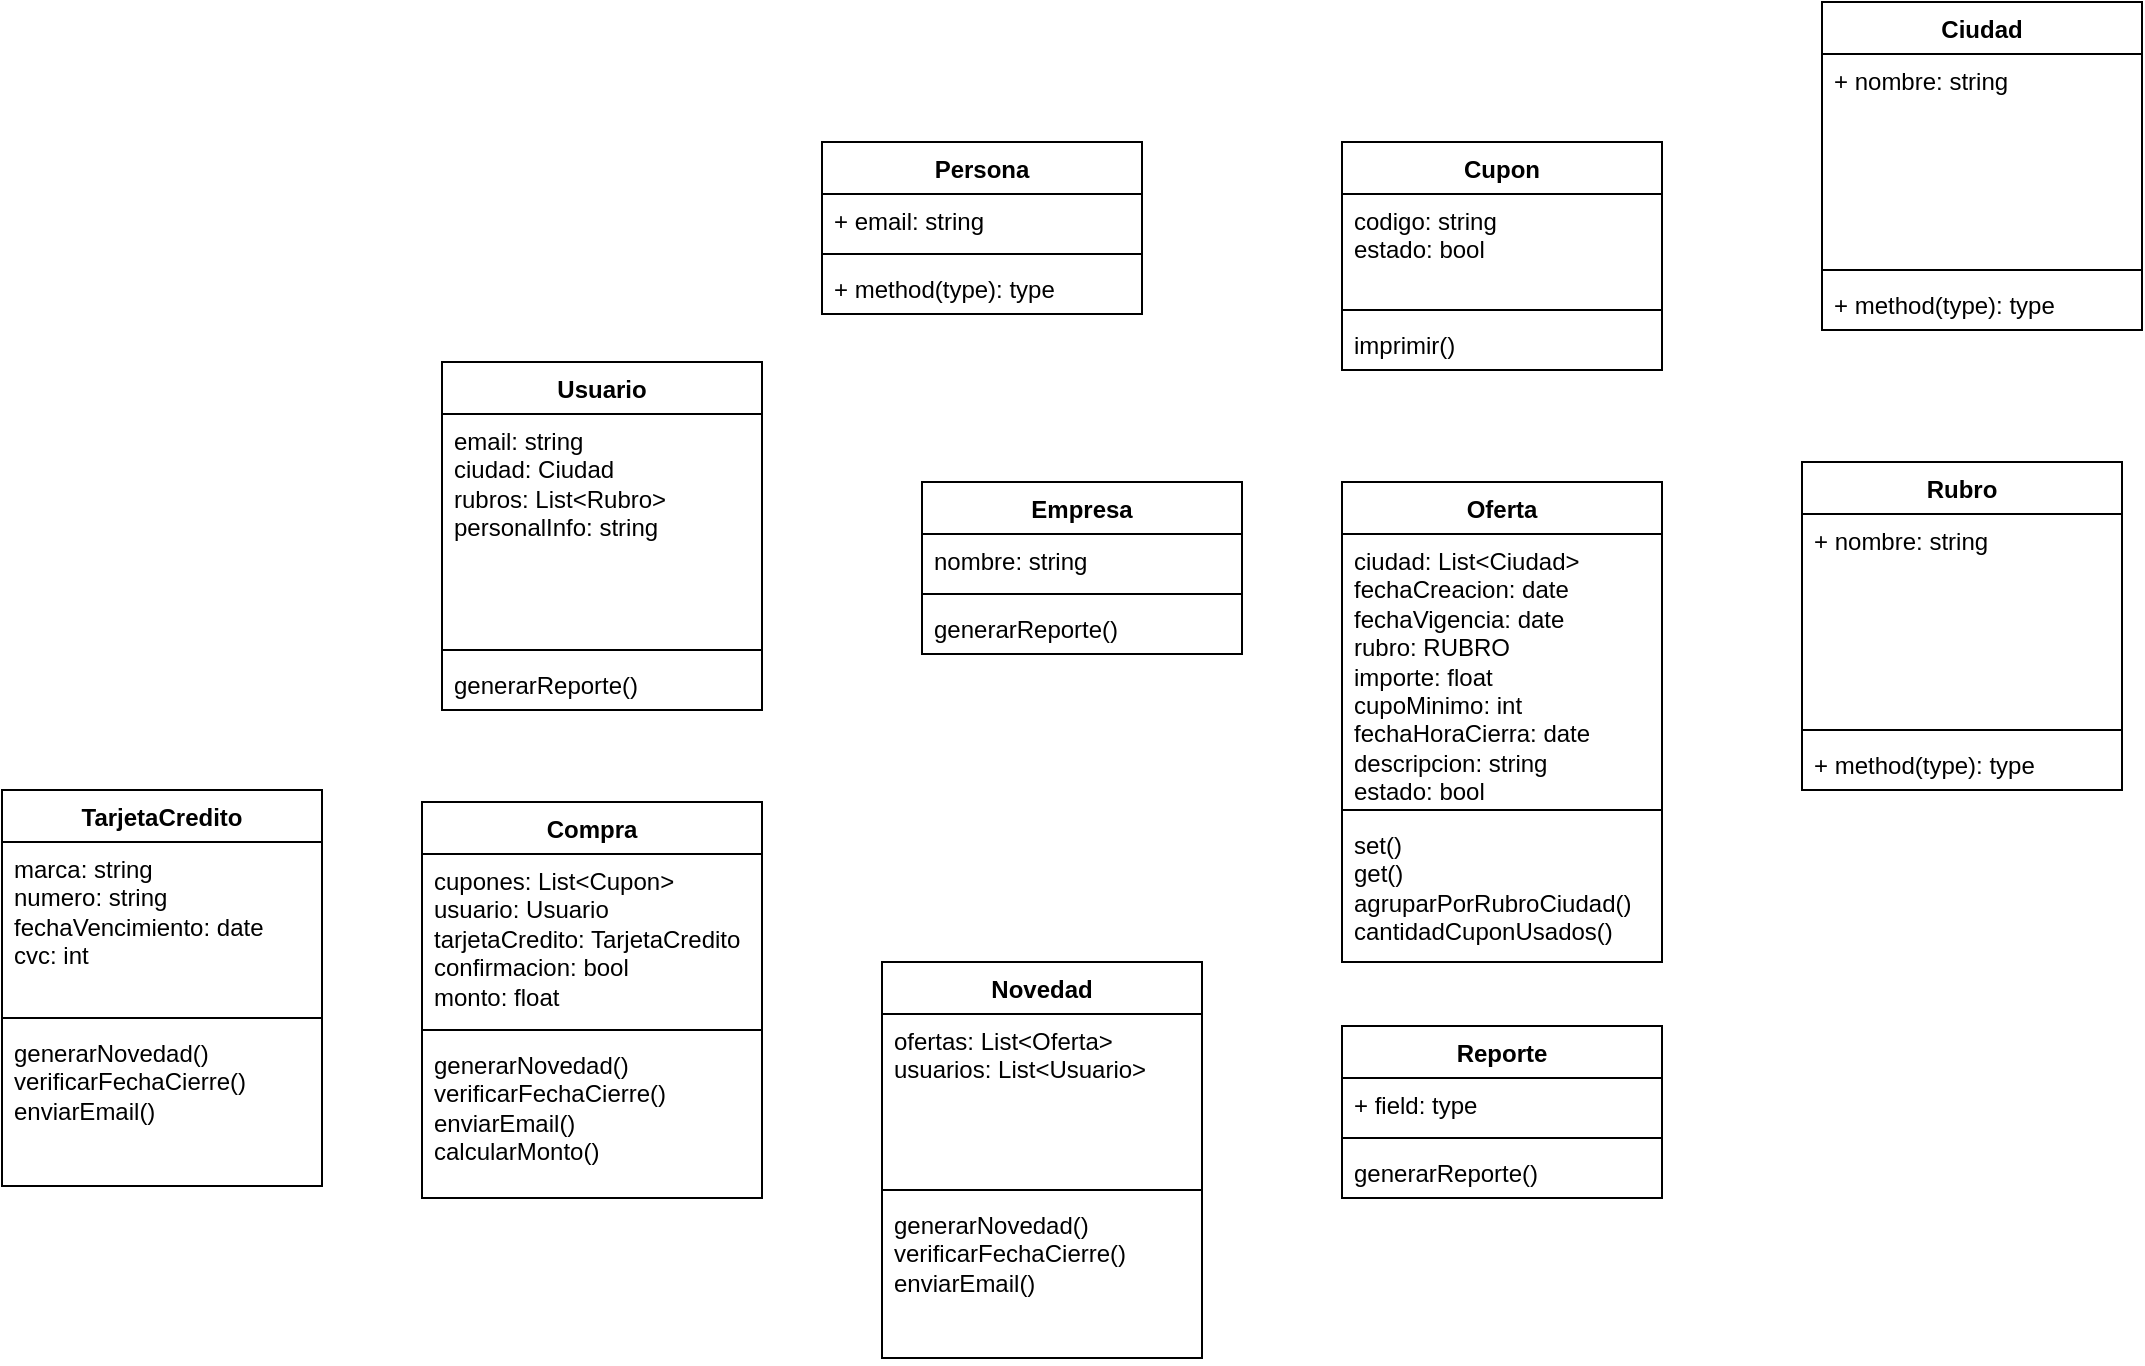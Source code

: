 <mxfile version="24.0.7" type="github">
  <diagram name="Page-1" id="EfvCCILGkoc9E1yNAzw7">
    <mxGraphModel dx="1730" dy="468" grid="1" gridSize="10" guides="1" tooltips="1" connect="1" arrows="1" fold="1" page="1" pageScale="1" pageWidth="850" pageHeight="1100" math="0" shadow="0">
      <root>
        <mxCell id="0" />
        <mxCell id="1" parent="0" />
        <mxCell id="aGA8f02b4FjEY8YXEDLG-1" value="Empresa" style="swimlane;fontStyle=1;align=center;verticalAlign=top;childLayout=stackLayout;horizontal=1;startSize=26;horizontalStack=0;resizeParent=1;resizeParentMax=0;resizeLast=0;collapsible=1;marginBottom=0;whiteSpace=wrap;html=1;" vertex="1" parent="1">
          <mxGeometry x="190" y="300" width="160" height="86" as="geometry" />
        </mxCell>
        <mxCell id="aGA8f02b4FjEY8YXEDLG-2" value="nombre: string" style="text;strokeColor=none;fillColor=none;align=left;verticalAlign=top;spacingLeft=4;spacingRight=4;overflow=hidden;rotatable=0;points=[[0,0.5],[1,0.5]];portConstraint=eastwest;whiteSpace=wrap;html=1;" vertex="1" parent="aGA8f02b4FjEY8YXEDLG-1">
          <mxGeometry y="26" width="160" height="26" as="geometry" />
        </mxCell>
        <mxCell id="aGA8f02b4FjEY8YXEDLG-3" value="" style="line;strokeWidth=1;fillColor=none;align=left;verticalAlign=middle;spacingTop=-1;spacingLeft=3;spacingRight=3;rotatable=0;labelPosition=right;points=[];portConstraint=eastwest;strokeColor=inherit;" vertex="1" parent="aGA8f02b4FjEY8YXEDLG-1">
          <mxGeometry y="52" width="160" height="8" as="geometry" />
        </mxCell>
        <mxCell id="aGA8f02b4FjEY8YXEDLG-4" value="generarReporte()" style="text;strokeColor=none;fillColor=none;align=left;verticalAlign=top;spacingLeft=4;spacingRight=4;overflow=hidden;rotatable=0;points=[[0,0.5],[1,0.5]];portConstraint=eastwest;whiteSpace=wrap;html=1;" vertex="1" parent="aGA8f02b4FjEY8YXEDLG-1">
          <mxGeometry y="60" width="160" height="26" as="geometry" />
        </mxCell>
        <mxCell id="aGA8f02b4FjEY8YXEDLG-5" value="Cupon" style="swimlane;fontStyle=1;align=center;verticalAlign=top;childLayout=stackLayout;horizontal=1;startSize=26;horizontalStack=0;resizeParent=1;resizeParentMax=0;resizeLast=0;collapsible=1;marginBottom=0;whiteSpace=wrap;html=1;" vertex="1" parent="1">
          <mxGeometry x="400" y="130" width="160" height="114" as="geometry" />
        </mxCell>
        <mxCell id="aGA8f02b4FjEY8YXEDLG-6" value="codigo: string&lt;div&gt;estado: bool&lt;/div&gt;" style="text;strokeColor=none;fillColor=none;align=left;verticalAlign=top;spacingLeft=4;spacingRight=4;overflow=hidden;rotatable=0;points=[[0,0.5],[1,0.5]];portConstraint=eastwest;whiteSpace=wrap;html=1;" vertex="1" parent="aGA8f02b4FjEY8YXEDLG-5">
          <mxGeometry y="26" width="160" height="54" as="geometry" />
        </mxCell>
        <mxCell id="aGA8f02b4FjEY8YXEDLG-7" value="" style="line;strokeWidth=1;fillColor=none;align=left;verticalAlign=middle;spacingTop=-1;spacingLeft=3;spacingRight=3;rotatable=0;labelPosition=right;points=[];portConstraint=eastwest;strokeColor=inherit;" vertex="1" parent="aGA8f02b4FjEY8YXEDLG-5">
          <mxGeometry y="80" width="160" height="8" as="geometry" />
        </mxCell>
        <mxCell id="aGA8f02b4FjEY8YXEDLG-8" value="imprimir()" style="text;strokeColor=none;fillColor=none;align=left;verticalAlign=top;spacingLeft=4;spacingRight=4;overflow=hidden;rotatable=0;points=[[0,0.5],[1,0.5]];portConstraint=eastwest;whiteSpace=wrap;html=1;" vertex="1" parent="aGA8f02b4FjEY8YXEDLG-5">
          <mxGeometry y="88" width="160" height="26" as="geometry" />
        </mxCell>
        <mxCell id="aGA8f02b4FjEY8YXEDLG-9" value="Persona" style="swimlane;fontStyle=1;align=center;verticalAlign=top;childLayout=stackLayout;horizontal=1;startSize=26;horizontalStack=0;resizeParent=1;resizeParentMax=0;resizeLast=0;collapsible=1;marginBottom=0;whiteSpace=wrap;html=1;" vertex="1" parent="1">
          <mxGeometry x="140" y="130" width="160" height="86" as="geometry" />
        </mxCell>
        <mxCell id="aGA8f02b4FjEY8YXEDLG-10" value="+ email: string" style="text;strokeColor=none;fillColor=none;align=left;verticalAlign=top;spacingLeft=4;spacingRight=4;overflow=hidden;rotatable=0;points=[[0,0.5],[1,0.5]];portConstraint=eastwest;whiteSpace=wrap;html=1;" vertex="1" parent="aGA8f02b4FjEY8YXEDLG-9">
          <mxGeometry y="26" width="160" height="26" as="geometry" />
        </mxCell>
        <mxCell id="aGA8f02b4FjEY8YXEDLG-11" value="" style="line;strokeWidth=1;fillColor=none;align=left;verticalAlign=middle;spacingTop=-1;spacingLeft=3;spacingRight=3;rotatable=0;labelPosition=right;points=[];portConstraint=eastwest;strokeColor=inherit;" vertex="1" parent="aGA8f02b4FjEY8YXEDLG-9">
          <mxGeometry y="52" width="160" height="8" as="geometry" />
        </mxCell>
        <mxCell id="aGA8f02b4FjEY8YXEDLG-12" value="+ method(type): type" style="text;strokeColor=none;fillColor=none;align=left;verticalAlign=top;spacingLeft=4;spacingRight=4;overflow=hidden;rotatable=0;points=[[0,0.5],[1,0.5]];portConstraint=eastwest;whiteSpace=wrap;html=1;" vertex="1" parent="aGA8f02b4FjEY8YXEDLG-9">
          <mxGeometry y="60" width="160" height="26" as="geometry" />
        </mxCell>
        <mxCell id="aGA8f02b4FjEY8YXEDLG-13" value="Oferta" style="swimlane;fontStyle=1;align=center;verticalAlign=top;childLayout=stackLayout;horizontal=1;startSize=26;horizontalStack=0;resizeParent=1;resizeParentMax=0;resizeLast=0;collapsible=1;marginBottom=0;whiteSpace=wrap;html=1;" vertex="1" parent="1">
          <mxGeometry x="400" y="300" width="160" height="240" as="geometry" />
        </mxCell>
        <mxCell id="aGA8f02b4FjEY8YXEDLG-14" value="ciudad: List&amp;lt;Ciudad&amp;gt;&lt;div&gt;fechaCreacion: date&lt;/div&gt;&lt;div&gt;fechaVigencia: date&lt;/div&gt;&lt;div&gt;rubro: RUBRO&lt;/div&gt;&lt;div&gt;importe: float&lt;/div&gt;&lt;div&gt;cupoMinimo: int&lt;/div&gt;&lt;div&gt;fechaHoraCierra: date&lt;/div&gt;&lt;div&gt;descripcion: string&lt;/div&gt;&lt;div&gt;estado: bool&lt;/div&gt;&lt;div&gt;&lt;br&gt;&lt;/div&gt;&lt;div&gt;&lt;br&gt;&lt;div&gt;&lt;br&gt;&lt;/div&gt;&lt;/div&gt;" style="text;strokeColor=none;fillColor=none;align=left;verticalAlign=top;spacingLeft=4;spacingRight=4;overflow=hidden;rotatable=0;points=[[0,0.5],[1,0.5]];portConstraint=eastwest;whiteSpace=wrap;html=1;" vertex="1" parent="aGA8f02b4FjEY8YXEDLG-13">
          <mxGeometry y="26" width="160" height="134" as="geometry" />
        </mxCell>
        <mxCell id="aGA8f02b4FjEY8YXEDLG-15" value="" style="line;strokeWidth=1;fillColor=none;align=left;verticalAlign=middle;spacingTop=-1;spacingLeft=3;spacingRight=3;rotatable=0;labelPosition=right;points=[];portConstraint=eastwest;strokeColor=inherit;" vertex="1" parent="aGA8f02b4FjEY8YXEDLG-13">
          <mxGeometry y="160" width="160" height="8" as="geometry" />
        </mxCell>
        <mxCell id="aGA8f02b4FjEY8YXEDLG-16" value="set()&lt;br&gt;get()&lt;div&gt;agruparPorRubroCiudad()&lt;/div&gt;&lt;div&gt;cantidadCuponUsados()&lt;/div&gt;" style="text;strokeColor=none;fillColor=none;align=left;verticalAlign=top;spacingLeft=4;spacingRight=4;overflow=hidden;rotatable=0;points=[[0,0.5],[1,0.5]];portConstraint=eastwest;whiteSpace=wrap;html=1;" vertex="1" parent="aGA8f02b4FjEY8YXEDLG-13">
          <mxGeometry y="168" width="160" height="72" as="geometry" />
        </mxCell>
        <mxCell id="aGA8f02b4FjEY8YXEDLG-17" value="Ciudad" style="swimlane;fontStyle=1;align=center;verticalAlign=top;childLayout=stackLayout;horizontal=1;startSize=26;horizontalStack=0;resizeParent=1;resizeParentMax=0;resizeLast=0;collapsible=1;marginBottom=0;whiteSpace=wrap;html=1;" vertex="1" parent="1">
          <mxGeometry x="640" y="60" width="160" height="164" as="geometry" />
        </mxCell>
        <mxCell id="aGA8f02b4FjEY8YXEDLG-18" value="+ nombre: string&lt;div&gt;&lt;br&gt;&lt;/div&gt;" style="text;strokeColor=none;fillColor=none;align=left;verticalAlign=top;spacingLeft=4;spacingRight=4;overflow=hidden;rotatable=0;points=[[0,0.5],[1,0.5]];portConstraint=eastwest;whiteSpace=wrap;html=1;" vertex="1" parent="aGA8f02b4FjEY8YXEDLG-17">
          <mxGeometry y="26" width="160" height="104" as="geometry" />
        </mxCell>
        <mxCell id="aGA8f02b4FjEY8YXEDLG-19" value="" style="line;strokeWidth=1;fillColor=none;align=left;verticalAlign=middle;spacingTop=-1;spacingLeft=3;spacingRight=3;rotatable=0;labelPosition=right;points=[];portConstraint=eastwest;strokeColor=inherit;" vertex="1" parent="aGA8f02b4FjEY8YXEDLG-17">
          <mxGeometry y="130" width="160" height="8" as="geometry" />
        </mxCell>
        <mxCell id="aGA8f02b4FjEY8YXEDLG-20" value="+ method(type): type" style="text;strokeColor=none;fillColor=none;align=left;verticalAlign=top;spacingLeft=4;spacingRight=4;overflow=hidden;rotatable=0;points=[[0,0.5],[1,0.5]];portConstraint=eastwest;whiteSpace=wrap;html=1;" vertex="1" parent="aGA8f02b4FjEY8YXEDLG-17">
          <mxGeometry y="138" width="160" height="26" as="geometry" />
        </mxCell>
        <mxCell id="aGA8f02b4FjEY8YXEDLG-22" value="Usuario" style="swimlane;fontStyle=1;align=center;verticalAlign=top;childLayout=stackLayout;horizontal=1;startSize=26;horizontalStack=0;resizeParent=1;resizeParentMax=0;resizeLast=0;collapsible=1;marginBottom=0;whiteSpace=wrap;html=1;" vertex="1" parent="1">
          <mxGeometry x="-50" y="240" width="160" height="174" as="geometry" />
        </mxCell>
        <mxCell id="aGA8f02b4FjEY8YXEDLG-23" value="email: string&lt;div&gt;ciudad: Ciudad&lt;/div&gt;&lt;div&gt;rubros: List&amp;lt;Rubro&amp;gt;&lt;/div&gt;&lt;div&gt;personalInfo: string&lt;/div&gt;" style="text;strokeColor=none;fillColor=none;align=left;verticalAlign=top;spacingLeft=4;spacingRight=4;overflow=hidden;rotatable=0;points=[[0,0.5],[1,0.5]];portConstraint=eastwest;whiteSpace=wrap;html=1;" vertex="1" parent="aGA8f02b4FjEY8YXEDLG-22">
          <mxGeometry y="26" width="160" height="114" as="geometry" />
        </mxCell>
        <mxCell id="aGA8f02b4FjEY8YXEDLG-24" value="" style="line;strokeWidth=1;fillColor=none;align=left;verticalAlign=middle;spacingTop=-1;spacingLeft=3;spacingRight=3;rotatable=0;labelPosition=right;points=[];portConstraint=eastwest;strokeColor=inherit;" vertex="1" parent="aGA8f02b4FjEY8YXEDLG-22">
          <mxGeometry y="140" width="160" height="8" as="geometry" />
        </mxCell>
        <mxCell id="aGA8f02b4FjEY8YXEDLG-25" value="generarReporte()" style="text;strokeColor=none;fillColor=none;align=left;verticalAlign=top;spacingLeft=4;spacingRight=4;overflow=hidden;rotatable=0;points=[[0,0.5],[1,0.5]];portConstraint=eastwest;whiteSpace=wrap;html=1;" vertex="1" parent="aGA8f02b4FjEY8YXEDLG-22">
          <mxGeometry y="148" width="160" height="26" as="geometry" />
        </mxCell>
        <mxCell id="aGA8f02b4FjEY8YXEDLG-26" value="Rubro" style="swimlane;fontStyle=1;align=center;verticalAlign=top;childLayout=stackLayout;horizontal=1;startSize=26;horizontalStack=0;resizeParent=1;resizeParentMax=0;resizeLast=0;collapsible=1;marginBottom=0;whiteSpace=wrap;html=1;" vertex="1" parent="1">
          <mxGeometry x="630" y="290" width="160" height="164" as="geometry" />
        </mxCell>
        <mxCell id="aGA8f02b4FjEY8YXEDLG-27" value="+ nombre: string&lt;div&gt;&lt;br&gt;&lt;/div&gt;" style="text;strokeColor=none;fillColor=none;align=left;verticalAlign=top;spacingLeft=4;spacingRight=4;overflow=hidden;rotatable=0;points=[[0,0.5],[1,0.5]];portConstraint=eastwest;whiteSpace=wrap;html=1;" vertex="1" parent="aGA8f02b4FjEY8YXEDLG-26">
          <mxGeometry y="26" width="160" height="104" as="geometry" />
        </mxCell>
        <mxCell id="aGA8f02b4FjEY8YXEDLG-28" value="" style="line;strokeWidth=1;fillColor=none;align=left;verticalAlign=middle;spacingTop=-1;spacingLeft=3;spacingRight=3;rotatable=0;labelPosition=right;points=[];portConstraint=eastwest;strokeColor=inherit;" vertex="1" parent="aGA8f02b4FjEY8YXEDLG-26">
          <mxGeometry y="130" width="160" height="8" as="geometry" />
        </mxCell>
        <mxCell id="aGA8f02b4FjEY8YXEDLG-29" value="+ method(type): type" style="text;strokeColor=none;fillColor=none;align=left;verticalAlign=top;spacingLeft=4;spacingRight=4;overflow=hidden;rotatable=0;points=[[0,0.5],[1,0.5]];portConstraint=eastwest;whiteSpace=wrap;html=1;" vertex="1" parent="aGA8f02b4FjEY8YXEDLG-26">
          <mxGeometry y="138" width="160" height="26" as="geometry" />
        </mxCell>
        <mxCell id="aGA8f02b4FjEY8YXEDLG-34" value="Novedad" style="swimlane;fontStyle=1;align=center;verticalAlign=top;childLayout=stackLayout;horizontal=1;startSize=26;horizontalStack=0;resizeParent=1;resizeParentMax=0;resizeLast=0;collapsible=1;marginBottom=0;whiteSpace=wrap;html=1;" vertex="1" parent="1">
          <mxGeometry x="170" y="540" width="160" height="198" as="geometry" />
        </mxCell>
        <mxCell id="aGA8f02b4FjEY8YXEDLG-35" value="ofertas: List&amp;lt;Oferta&amp;gt;&lt;div&gt;usuarios: List&amp;lt;Usuario&amp;gt;&lt;/div&gt;" style="text;strokeColor=none;fillColor=none;align=left;verticalAlign=top;spacingLeft=4;spacingRight=4;overflow=hidden;rotatable=0;points=[[0,0.5],[1,0.5]];portConstraint=eastwest;whiteSpace=wrap;html=1;" vertex="1" parent="aGA8f02b4FjEY8YXEDLG-34">
          <mxGeometry y="26" width="160" height="84" as="geometry" />
        </mxCell>
        <mxCell id="aGA8f02b4FjEY8YXEDLG-36" value="" style="line;strokeWidth=1;fillColor=none;align=left;verticalAlign=middle;spacingTop=-1;spacingLeft=3;spacingRight=3;rotatable=0;labelPosition=right;points=[];portConstraint=eastwest;strokeColor=inherit;" vertex="1" parent="aGA8f02b4FjEY8YXEDLG-34">
          <mxGeometry y="110" width="160" height="8" as="geometry" />
        </mxCell>
        <mxCell id="aGA8f02b4FjEY8YXEDLG-37" value="generarNovedad()&lt;div&gt;verificarFechaCierre()&lt;/div&gt;&lt;div&gt;enviarEmail()&lt;/div&gt;" style="text;strokeColor=none;fillColor=none;align=left;verticalAlign=top;spacingLeft=4;spacingRight=4;overflow=hidden;rotatable=0;points=[[0,0.5],[1,0.5]];portConstraint=eastwest;whiteSpace=wrap;html=1;" vertex="1" parent="aGA8f02b4FjEY8YXEDLG-34">
          <mxGeometry y="118" width="160" height="80" as="geometry" />
        </mxCell>
        <mxCell id="aGA8f02b4FjEY8YXEDLG-38" value="Compra" style="swimlane;fontStyle=1;align=center;verticalAlign=top;childLayout=stackLayout;horizontal=1;startSize=26;horizontalStack=0;resizeParent=1;resizeParentMax=0;resizeLast=0;collapsible=1;marginBottom=0;whiteSpace=wrap;html=1;" vertex="1" parent="1">
          <mxGeometry x="-60" y="460" width="170" height="198" as="geometry" />
        </mxCell>
        <mxCell id="aGA8f02b4FjEY8YXEDLG-39" value="cupones: List&amp;lt;Cupon&amp;gt;&lt;div&gt;usuario: Usuario&lt;/div&gt;&lt;div&gt;tarjetaCredito: TarjetaCredito&lt;/div&gt;&lt;div&gt;confirmacion: bool&lt;/div&gt;&lt;div&gt;monto: float&lt;/div&gt;" style="text;strokeColor=none;fillColor=none;align=left;verticalAlign=top;spacingLeft=4;spacingRight=4;overflow=hidden;rotatable=0;points=[[0,0.5],[1,0.5]];portConstraint=eastwest;whiteSpace=wrap;html=1;" vertex="1" parent="aGA8f02b4FjEY8YXEDLG-38">
          <mxGeometry y="26" width="170" height="84" as="geometry" />
        </mxCell>
        <mxCell id="aGA8f02b4FjEY8YXEDLG-40" value="" style="line;strokeWidth=1;fillColor=none;align=left;verticalAlign=middle;spacingTop=-1;spacingLeft=3;spacingRight=3;rotatable=0;labelPosition=right;points=[];portConstraint=eastwest;strokeColor=inherit;" vertex="1" parent="aGA8f02b4FjEY8YXEDLG-38">
          <mxGeometry y="110" width="170" height="8" as="geometry" />
        </mxCell>
        <mxCell id="aGA8f02b4FjEY8YXEDLG-41" value="generarNovedad()&lt;div&gt;verificarFechaCierre()&lt;/div&gt;&lt;div&gt;enviarEmail()&lt;/div&gt;&lt;div&gt;calcularMonto()&lt;/div&gt;" style="text;strokeColor=none;fillColor=none;align=left;verticalAlign=top;spacingLeft=4;spacingRight=4;overflow=hidden;rotatable=0;points=[[0,0.5],[1,0.5]];portConstraint=eastwest;whiteSpace=wrap;html=1;" vertex="1" parent="aGA8f02b4FjEY8YXEDLG-38">
          <mxGeometry y="118" width="170" height="80" as="geometry" />
        </mxCell>
        <mxCell id="aGA8f02b4FjEY8YXEDLG-42" value="TarjetaCredito" style="swimlane;fontStyle=1;align=center;verticalAlign=top;childLayout=stackLayout;horizontal=1;startSize=26;horizontalStack=0;resizeParent=1;resizeParentMax=0;resizeLast=0;collapsible=1;marginBottom=0;whiteSpace=wrap;html=1;" vertex="1" parent="1">
          <mxGeometry x="-270" y="454" width="160" height="198" as="geometry" />
        </mxCell>
        <mxCell id="aGA8f02b4FjEY8YXEDLG-43" value="marca: string&lt;div&gt;numero: string&lt;/div&gt;&lt;div&gt;fechaVencimiento: date&lt;/div&gt;&lt;div&gt;cvc: int&lt;/div&gt;" style="text;strokeColor=none;fillColor=none;align=left;verticalAlign=top;spacingLeft=4;spacingRight=4;overflow=hidden;rotatable=0;points=[[0,0.5],[1,0.5]];portConstraint=eastwest;whiteSpace=wrap;html=1;" vertex="1" parent="aGA8f02b4FjEY8YXEDLG-42">
          <mxGeometry y="26" width="160" height="84" as="geometry" />
        </mxCell>
        <mxCell id="aGA8f02b4FjEY8YXEDLG-44" value="" style="line;strokeWidth=1;fillColor=none;align=left;verticalAlign=middle;spacingTop=-1;spacingLeft=3;spacingRight=3;rotatable=0;labelPosition=right;points=[];portConstraint=eastwest;strokeColor=inherit;" vertex="1" parent="aGA8f02b4FjEY8YXEDLG-42">
          <mxGeometry y="110" width="160" height="8" as="geometry" />
        </mxCell>
        <mxCell id="aGA8f02b4FjEY8YXEDLG-45" value="generarNovedad()&lt;div&gt;verificarFechaCierre()&lt;/div&gt;&lt;div&gt;enviarEmail()&lt;/div&gt;" style="text;strokeColor=none;fillColor=none;align=left;verticalAlign=top;spacingLeft=4;spacingRight=4;overflow=hidden;rotatable=0;points=[[0,0.5],[1,0.5]];portConstraint=eastwest;whiteSpace=wrap;html=1;" vertex="1" parent="aGA8f02b4FjEY8YXEDLG-42">
          <mxGeometry y="118" width="160" height="80" as="geometry" />
        </mxCell>
        <mxCell id="aGA8f02b4FjEY8YXEDLG-46" value="Reporte" style="swimlane;fontStyle=1;align=center;verticalAlign=top;childLayout=stackLayout;horizontal=1;startSize=26;horizontalStack=0;resizeParent=1;resizeParentMax=0;resizeLast=0;collapsible=1;marginBottom=0;whiteSpace=wrap;html=1;" vertex="1" parent="1">
          <mxGeometry x="400" y="572" width="160" height="86" as="geometry" />
        </mxCell>
        <mxCell id="aGA8f02b4FjEY8YXEDLG-47" value="+ field: type" style="text;strokeColor=none;fillColor=none;align=left;verticalAlign=top;spacingLeft=4;spacingRight=4;overflow=hidden;rotatable=0;points=[[0,0.5],[1,0.5]];portConstraint=eastwest;whiteSpace=wrap;html=1;" vertex="1" parent="aGA8f02b4FjEY8YXEDLG-46">
          <mxGeometry y="26" width="160" height="26" as="geometry" />
        </mxCell>
        <mxCell id="aGA8f02b4FjEY8YXEDLG-48" value="" style="line;strokeWidth=1;fillColor=none;align=left;verticalAlign=middle;spacingTop=-1;spacingLeft=3;spacingRight=3;rotatable=0;labelPosition=right;points=[];portConstraint=eastwest;strokeColor=inherit;" vertex="1" parent="aGA8f02b4FjEY8YXEDLG-46">
          <mxGeometry y="52" width="160" height="8" as="geometry" />
        </mxCell>
        <mxCell id="aGA8f02b4FjEY8YXEDLG-49" value="generarReporte()" style="text;strokeColor=none;fillColor=none;align=left;verticalAlign=top;spacingLeft=4;spacingRight=4;overflow=hidden;rotatable=0;points=[[0,0.5],[1,0.5]];portConstraint=eastwest;whiteSpace=wrap;html=1;" vertex="1" parent="aGA8f02b4FjEY8YXEDLG-46">
          <mxGeometry y="60" width="160" height="26" as="geometry" />
        </mxCell>
      </root>
    </mxGraphModel>
  </diagram>
</mxfile>
